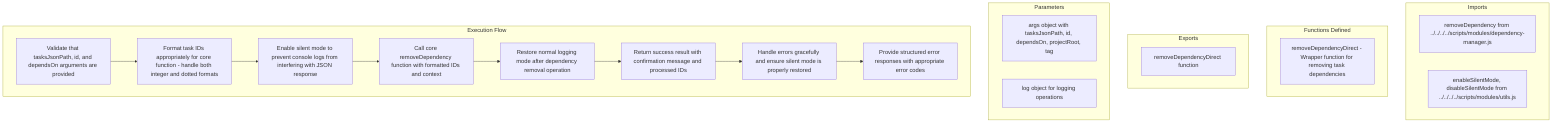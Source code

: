 flowchart TB
    subgraph Imports
        I1[removeDependency from ../../../../scripts/modules/dependency-manager.js]
        I2[enableSilentMode, disableSilentMode from ../../../../scripts/modules/utils.js]
    end

    subgraph "Functions Defined"
        FU1[removeDependencyDirect - Wrapper function for removing task dependencies]
    end

    subgraph Exports
        E1[removeDependencyDirect function]
    end

    subgraph Parameters
        P1[args object with tasksJsonPath, id, dependsOn, projectRoot, tag]
        P2[log object for logging operations]
    end

    subgraph "Execution Flow"
        FL1[Validate that tasksJsonPath, id, and dependsOn arguments are provided]
        FL2[Format task IDs appropriately for core function - handle both integer and dotted formats]
        FL3[Enable silent mode to prevent console logs from interfering with JSON response]
        FL4[Call core removeDependency function with formatted IDs and context]
        FL5[Restore normal logging mode after dependency removal operation]
        FL6[Return success result with confirmation message and processed IDs]
        FL7[Handle errors gracefully and ensure silent mode is properly restored]
        FL8[Provide structured error responses with appropriate error codes]
    end

    FL1 --> FL2
    FL2 --> FL3
    FL3 --> FL4
    FL4 --> FL5
    FL5 --> FL6
    FL6 --> FL7
    FL7 --> FL8